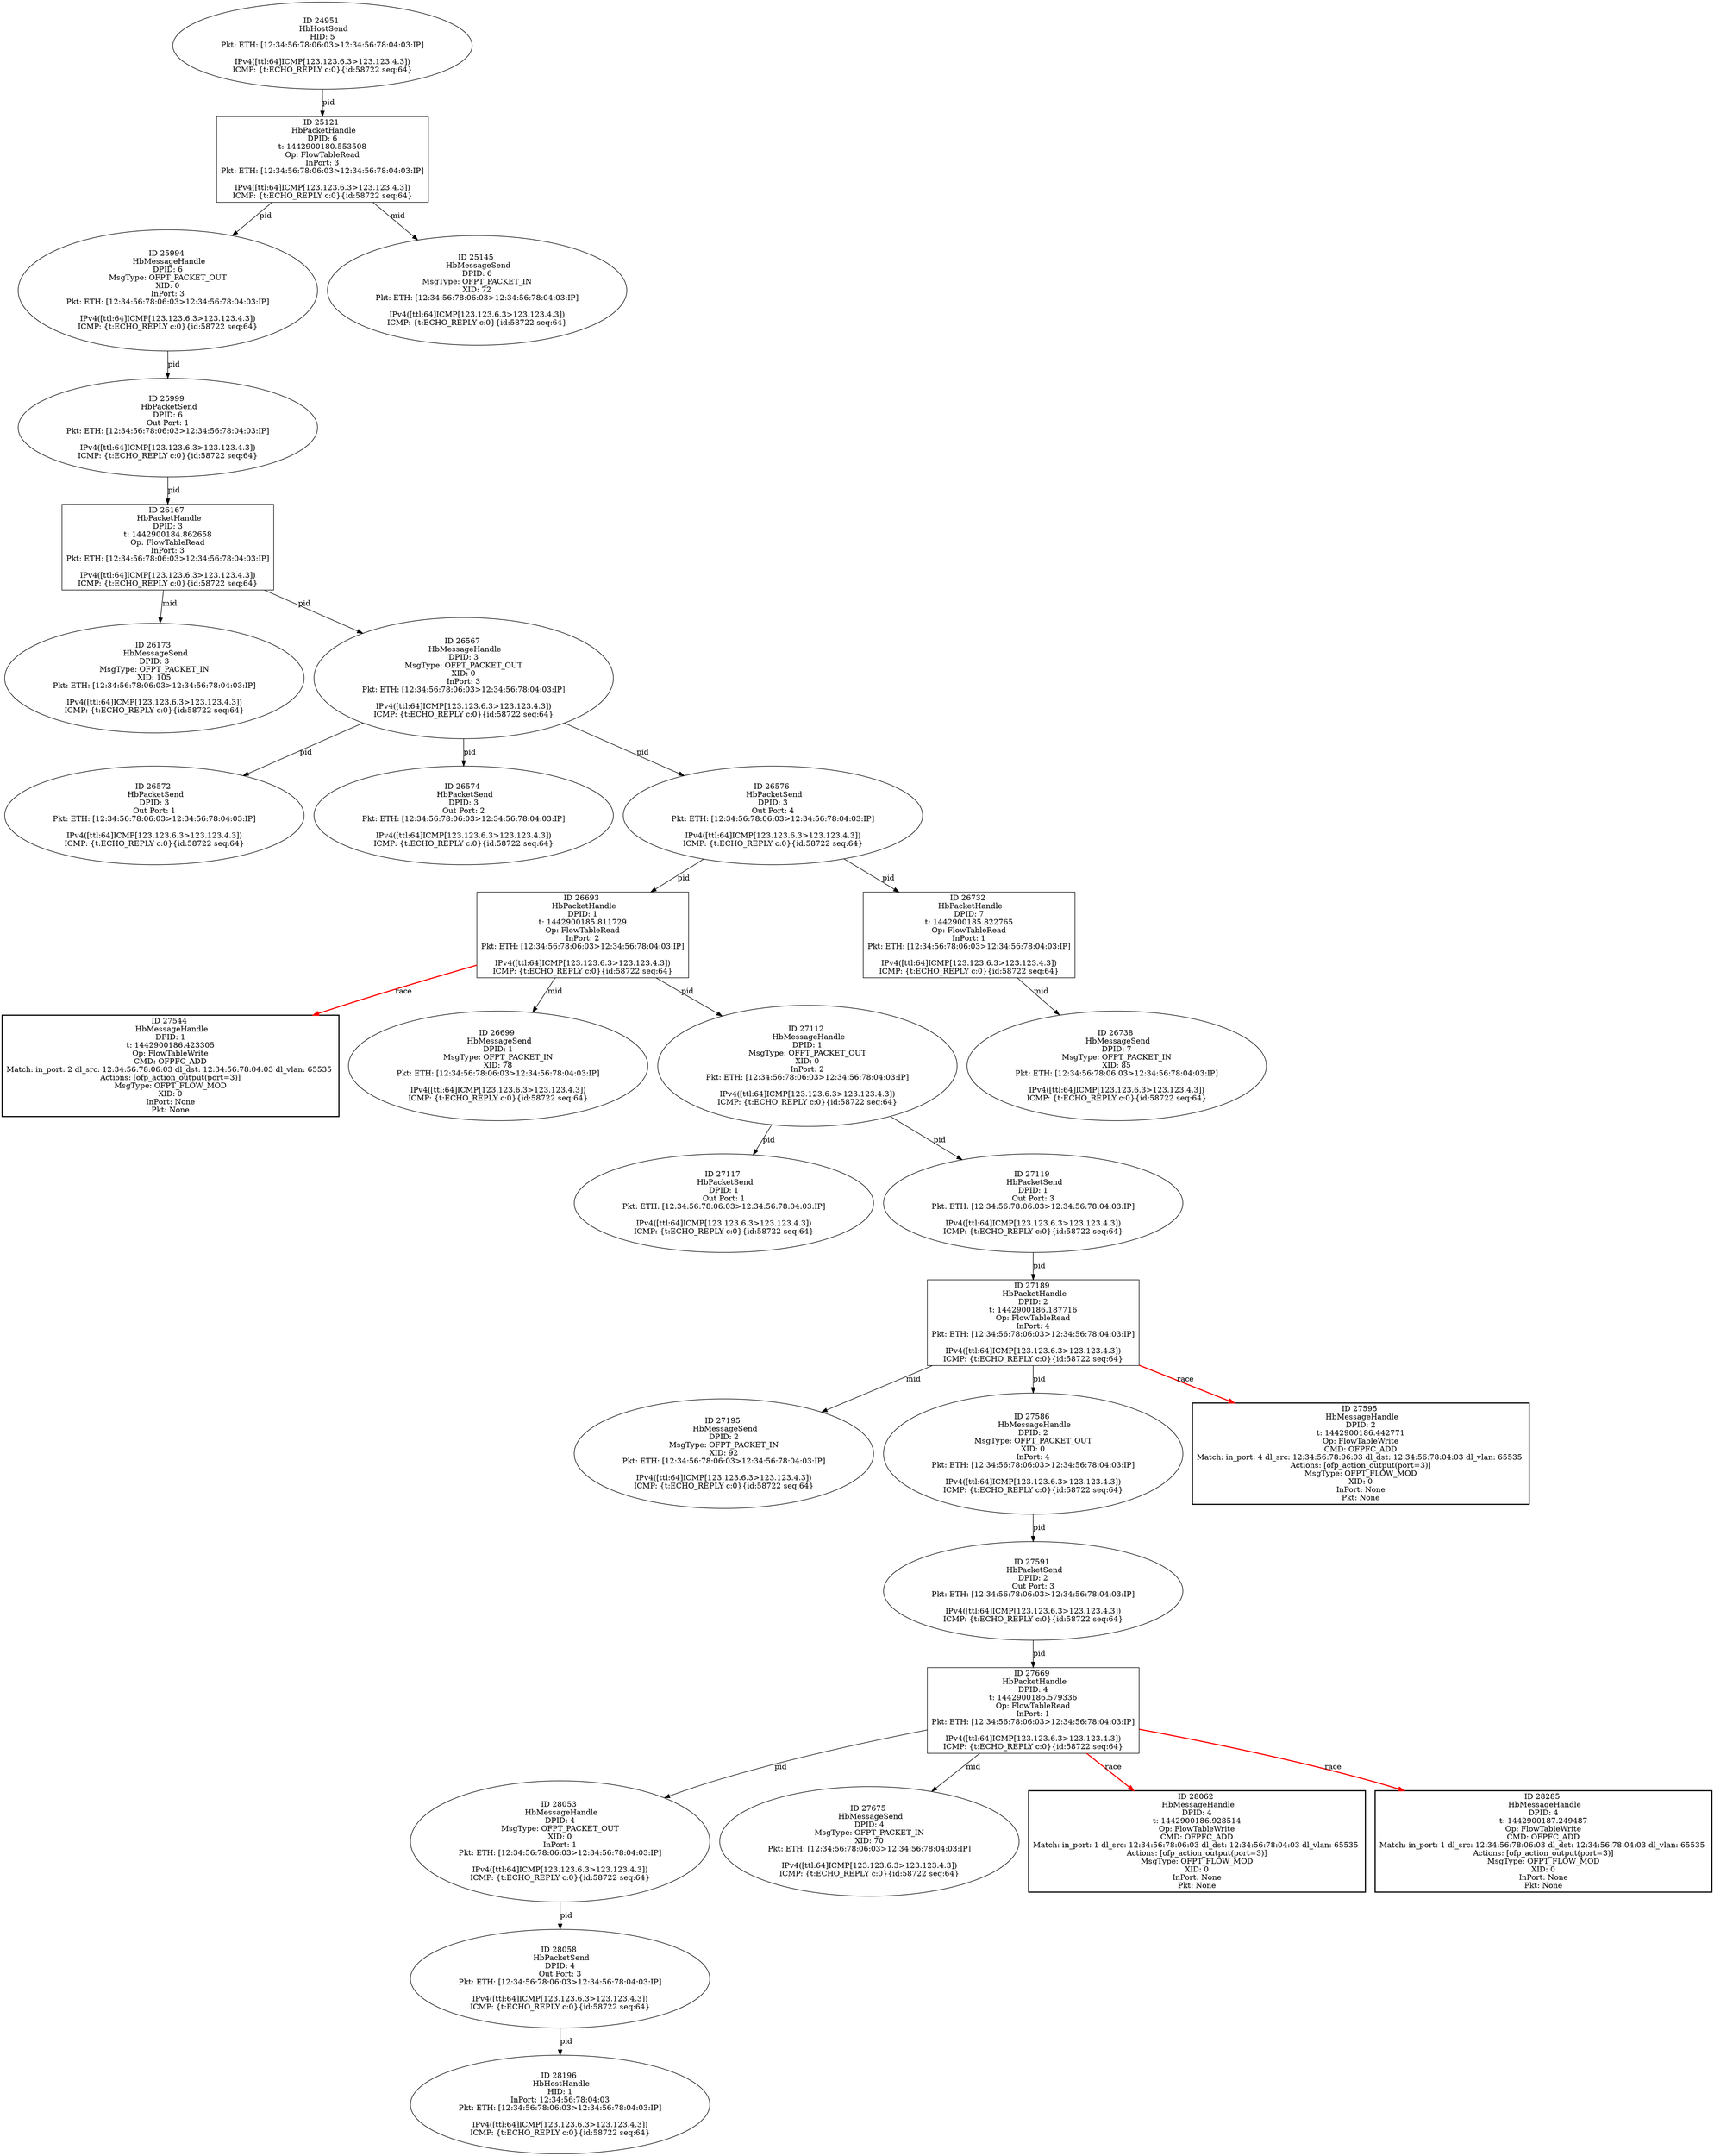 strict digraph G {
25994 [shape=oval, event=<hb_events.HbMessageHandle object at 0x10d7c3bd0>, label="ID 25994 
 HbMessageHandle
DPID: 6
MsgType: OFPT_PACKET_OUT
XID: 0
InPort: 3
Pkt: ETH: [12:34:56:78:06:03>12:34:56:78:04:03:IP]

IPv4([ttl:64]ICMP[123.123.6.3>123.123.4.3])
ICMP: {t:ECHO_REPLY c:0}{id:58722 seq:64}"];
25999 [shape=oval, event=<hb_events.HbPacketSend object at 0x10d7cb350>, label="ID 25999 
 HbPacketSend
DPID: 6
Out Port: 1
Pkt: ETH: [12:34:56:78:06:03>12:34:56:78:04:03:IP]

IPv4([ttl:64]ICMP[123.123.6.3>123.123.4.3])
ICMP: {t:ECHO_REPLY c:0}{id:58722 seq:64}"];
28053 [shape=oval, event=<hb_events.HbMessageHandle object at 0x10db52750>, label="ID 28053 
 HbMessageHandle
DPID: 4
MsgType: OFPT_PACKET_OUT
XID: 0
InPort: 1
Pkt: ETH: [12:34:56:78:06:03>12:34:56:78:04:03:IP]

IPv4([ttl:64]ICMP[123.123.6.3>123.123.4.3])
ICMP: {t:ECHO_REPLY c:0}{id:58722 seq:64}"];
27544 [shape=box, style=bold, event=<hb_events.HbMessageHandle object at 0x10da388d0>, label="ID 27544 
 HbMessageHandle
DPID: 1
t: 1442900186.423305
Op: FlowTableWrite
CMD: OFPFC_ADD
Match: in_port: 2 dl_src: 12:34:56:78:06:03 dl_dst: 12:34:56:78:04:03 dl_vlan: 65535 
Actions: [ofp_action_output(port=3)]
MsgType: OFPT_FLOW_MOD
XID: 0
InPort: None
Pkt: None"];
28058 [shape=oval, event=<hb_events.HbPacketSend object at 0x10db52c50>, label="ID 28058 
 HbPacketSend
DPID: 4
Out Port: 3
Pkt: ETH: [12:34:56:78:06:03>12:34:56:78:04:03:IP]

IPv4([ttl:64]ICMP[123.123.6.3>123.123.4.3])
ICMP: {t:ECHO_REPLY c:0}{id:58722 seq:64}"];
27675 [shape=oval, event=<hb_events.HbMessageSend object at 0x10da5a490>, label="ID 27675 
 HbMessageSend
DPID: 4
MsgType: OFPT_PACKET_IN
XID: 70
Pkt: ETH: [12:34:56:78:06:03>12:34:56:78:04:03:IP]

IPv4([ttl:64]ICMP[123.123.6.3>123.123.4.3])
ICMP: {t:ECHO_REPLY c:0}{id:58722 seq:64}"];
28062 [shape=box, style=bold, event=<hb_events.HbMessageHandle object at 0x10db5a0d0>, label="ID 28062 
 HbMessageHandle
DPID: 4
t: 1442900186.928514
Op: FlowTableWrite
CMD: OFPFC_ADD
Match: in_port: 1 dl_src: 12:34:56:78:06:03 dl_dst: 12:34:56:78:04:03 dl_vlan: 65535 
Actions: [ofp_action_output(port=3)]
MsgType: OFPT_FLOW_MOD
XID: 0
InPort: None
Pkt: None"];
25121 [shape=box, event=<hb_events.HbPacketHandle object at 0x10d4544d0>, label="ID 25121 
 HbPacketHandle
DPID: 6
t: 1442900180.553508
Op: FlowTableRead
InPort: 3
Pkt: ETH: [12:34:56:78:06:03>12:34:56:78:04:03:IP]

IPv4([ttl:64]ICMP[123.123.6.3>123.123.4.3])
ICMP: {t:ECHO_REPLY c:0}{id:58722 seq:64}"];
28196 [shape=oval, event=<hb_events.HbHostHandle object at 0x10db96e90>, label="ID 28196 
 HbHostHandle
HID: 1
InPort: 12:34:56:78:04:03
Pkt: ETH: [12:34:56:78:06:03>12:34:56:78:04:03:IP]

IPv4([ttl:64]ICMP[123.123.6.3>123.123.4.3])
ICMP: {t:ECHO_REPLY c:0}{id:58722 seq:64}"];
27591 [shape=oval, event=<hb_events.HbPacketSend object at 0x10da4c4d0>, label="ID 27591 
 HbPacketSend
DPID: 2
Out Port: 3
Pkt: ETH: [12:34:56:78:06:03>12:34:56:78:04:03:IP]

IPv4([ttl:64]ICMP[123.123.6.3>123.123.4.3])
ICMP: {t:ECHO_REPLY c:0}{id:58722 seq:64}"];
27189 [shape=box, event=<hb_events.HbPacketHandle object at 0x10d9a6ed0>, label="ID 27189 
 HbPacketHandle
DPID: 2
t: 1442900186.187716
Op: FlowTableRead
InPort: 4
Pkt: ETH: [12:34:56:78:06:03>12:34:56:78:04:03:IP]

IPv4([ttl:64]ICMP[123.123.6.3>123.123.4.3])
ICMP: {t:ECHO_REPLY c:0}{id:58722 seq:64}"];
26167 [shape=box, event=<hb_events.HbPacketHandle object at 0x10d7ebc10>, label="ID 26167 
 HbPacketHandle
DPID: 3
t: 1442900184.862658
Op: FlowTableRead
InPort: 3
Pkt: ETH: [12:34:56:78:06:03>12:34:56:78:04:03:IP]

IPv4([ttl:64]ICMP[123.123.6.3>123.123.4.3])
ICMP: {t:ECHO_REPLY c:0}{id:58722 seq:64}"];
25145 [shape=oval, event=<hb_events.HbMessageSend object at 0x10d4c2d10>, label="ID 25145 
 HbMessageSend
DPID: 6
MsgType: OFPT_PACKET_IN
XID: 72
Pkt: ETH: [12:34:56:78:06:03>12:34:56:78:04:03:IP]

IPv4([ttl:64]ICMP[123.123.6.3>123.123.4.3])
ICMP: {t:ECHO_REPLY c:0}{id:58722 seq:64}"];
27195 [shape=oval, event=<hb_events.HbMessageSend object at 0x10d9ac9d0>, label="ID 27195 
 HbMessageSend
DPID: 2
MsgType: OFPT_PACKET_IN
XID: 92
Pkt: ETH: [12:34:56:78:06:03>12:34:56:78:04:03:IP]

IPv4([ttl:64]ICMP[123.123.6.3>123.123.4.3])
ICMP: {t:ECHO_REPLY c:0}{id:58722 seq:64}"];
26173 [shape=oval, event=<hb_events.HbMessageSend object at 0x10d7f8190>, label="ID 26173 
 HbMessageSend
DPID: 3
MsgType: OFPT_PACKET_IN
XID: 105
Pkt: ETH: [12:34:56:78:06:03>12:34:56:78:04:03:IP]

IPv4([ttl:64]ICMP[123.123.6.3>123.123.4.3])
ICMP: {t:ECHO_REPLY c:0}{id:58722 seq:64}"];
27586 [shape=oval, event=<hb_events.HbMessageHandle object at 0x10da45bd0>, label="ID 27586 
 HbMessageHandle
DPID: 2
MsgType: OFPT_PACKET_OUT
XID: 0
InPort: 4
Pkt: ETH: [12:34:56:78:06:03>12:34:56:78:04:03:IP]

IPv4([ttl:64]ICMP[123.123.6.3>123.123.4.3])
ICMP: {t:ECHO_REPLY c:0}{id:58722 seq:64}"];
27595 [shape=box, style=bold, event=<hb_events.HbMessageHandle object at 0x10da4c890>, label="ID 27595 
 HbMessageHandle
DPID: 2
t: 1442900186.442771
Op: FlowTableWrite
CMD: OFPFC_ADD
Match: in_port: 4 dl_src: 12:34:56:78:06:03 dl_dst: 12:34:56:78:04:03 dl_vlan: 65535 
Actions: [ofp_action_output(port=3)]
MsgType: OFPT_FLOW_MOD
XID: 0
InPort: None
Pkt: None"];
26693 [shape=box, event=<hb_events.HbPacketHandle object at 0x10d8d7e10>, label="ID 26693 
 HbPacketHandle
DPID: 1
t: 1442900185.811729
Op: FlowTableRead
InPort: 2
Pkt: ETH: [12:34:56:78:06:03>12:34:56:78:04:03:IP]

IPv4([ttl:64]ICMP[123.123.6.3>123.123.4.3])
ICMP: {t:ECHO_REPLY c:0}{id:58722 seq:64}"];
26567 [shape=oval, event=<hb_events.HbMessageHandle object at 0x10d8bfcd0>, label="ID 26567 
 HbMessageHandle
DPID: 3
MsgType: OFPT_PACKET_OUT
XID: 0
InPort: 3
Pkt: ETH: [12:34:56:78:06:03>12:34:56:78:04:03:IP]

IPv4([ttl:64]ICMP[123.123.6.3>123.123.4.3])
ICMP: {t:ECHO_REPLY c:0}{id:58722 seq:64}"];
26699 [shape=oval, event=<hb_events.HbMessageSend object at 0x10d8f9590>, label="ID 26699 
 HbMessageSend
DPID: 1
MsgType: OFPT_PACKET_IN
XID: 78
Pkt: ETH: [12:34:56:78:06:03>12:34:56:78:04:03:IP]

IPv4([ttl:64]ICMP[123.123.6.3>123.123.4.3])
ICMP: {t:ECHO_REPLY c:0}{id:58722 seq:64}"];
26572 [shape=oval, event=<hb_events.HbPacketSend object at 0x10d8c6210>, label="ID 26572 
 HbPacketSend
DPID: 3
Out Port: 1
Pkt: ETH: [12:34:56:78:06:03>12:34:56:78:04:03:IP]

IPv4([ttl:64]ICMP[123.123.6.3>123.123.4.3])
ICMP: {t:ECHO_REPLY c:0}{id:58722 seq:64}"];
26574 [shape=oval, event=<hb_events.HbPacketSend object at 0x10d8c6450>, label="ID 26574 
 HbPacketSend
DPID: 3
Out Port: 2
Pkt: ETH: [12:34:56:78:06:03>12:34:56:78:04:03:IP]

IPv4([ttl:64]ICMP[123.123.6.3>123.123.4.3])
ICMP: {t:ECHO_REPLY c:0}{id:58722 seq:64}"];
26576 [shape=oval, event=<hb_events.HbPacketSend object at 0x10d8c6690>, label="ID 26576 
 HbPacketSend
DPID: 3
Out Port: 4
Pkt: ETH: [12:34:56:78:06:03>12:34:56:78:04:03:IP]

IPv4([ttl:64]ICMP[123.123.6.3>123.123.4.3])
ICMP: {t:ECHO_REPLY c:0}{id:58722 seq:64}"];
27112 [shape=oval, event=<hb_events.HbMessageHandle object at 0x10d98cf50>, label="ID 27112 
 HbMessageHandle
DPID: 1
MsgType: OFPT_PACKET_OUT
XID: 0
InPort: 2
Pkt: ETH: [12:34:56:78:06:03>12:34:56:78:04:03:IP]

IPv4([ttl:64]ICMP[123.123.6.3>123.123.4.3])
ICMP: {t:ECHO_REPLY c:0}{id:58722 seq:64}"];
26732 [shape=box, event=<hb_events.HbPacketHandle object at 0x10d8ffed0>, label="ID 26732 
 HbPacketHandle
DPID: 7
t: 1442900185.822765
Op: FlowTableRead
InPort: 1
Pkt: ETH: [12:34:56:78:06:03>12:34:56:78:04:03:IP]

IPv4([ttl:64]ICMP[123.123.6.3>123.123.4.3])
ICMP: {t:ECHO_REPLY c:0}{id:58722 seq:64}"];
27117 [shape=oval, event=<hb_events.HbPacketSend object at 0x10d987490>, label="ID 27117 
 HbPacketSend
DPID: 1
Out Port: 1
Pkt: ETH: [12:34:56:78:06:03>12:34:56:78:04:03:IP]

IPv4([ttl:64]ICMP[123.123.6.3>123.123.4.3])
ICMP: {t:ECHO_REPLY c:0}{id:58722 seq:64}"];
27119 [shape=oval, event=<hb_events.HbPacketSend object at 0x10d9876d0>, label="ID 27119 
 HbPacketSend
DPID: 1
Out Port: 3
Pkt: ETH: [12:34:56:78:06:03>12:34:56:78:04:03:IP]

IPv4([ttl:64]ICMP[123.123.6.3>123.123.4.3])
ICMP: {t:ECHO_REPLY c:0}{id:58722 seq:64}"];
26738 [shape=oval, event=<hb_events.HbMessageSend object at 0x10d9069d0>, label="ID 26738 
 HbMessageSend
DPID: 7
MsgType: OFPT_PACKET_IN
XID: 85
Pkt: ETH: [12:34:56:78:06:03>12:34:56:78:04:03:IP]

IPv4([ttl:64]ICMP[123.123.6.3>123.123.4.3])
ICMP: {t:ECHO_REPLY c:0}{id:58722 seq:64}"];
24951 [shape=oval, event=<hb_events.HbHostSend object at 0x10d3fa550>, label="ID 24951 
 HbHostSend
HID: 5
Pkt: ETH: [12:34:56:78:06:03>12:34:56:78:04:03:IP]

IPv4([ttl:64]ICMP[123.123.6.3>123.123.4.3])
ICMP: {t:ECHO_REPLY c:0}{id:58722 seq:64}"];
28285 [shape=box, style=bold, event=<hb_events.HbMessageHandle object at 0x10dbddf50>, label="ID 28285 
 HbMessageHandle
DPID: 4
t: 1442900187.249487
Op: FlowTableWrite
CMD: OFPFC_ADD
Match: in_port: 1 dl_src: 12:34:56:78:06:03 dl_dst: 12:34:56:78:04:03 dl_vlan: 65535 
Actions: [ofp_action_output(port=3)]
MsgType: OFPT_FLOW_MOD
XID: 0
InPort: None
Pkt: None"];
27669 [shape=box, event=<hb_events.HbPacketHandle object at 0x10da662d0>, label="ID 27669 
 HbPacketHandle
DPID: 4
t: 1442900186.579336
Op: FlowTableRead
InPort: 1
Pkt: ETH: [12:34:56:78:06:03>12:34:56:78:04:03:IP]

IPv4([ttl:64]ICMP[123.123.6.3>123.123.4.3])
ICMP: {t:ECHO_REPLY c:0}{id:58722 seq:64}"];
25994 -> 25999  [rel=pid, label=pid];
25999 -> 26167  [rel=pid, label=pid];
28053 -> 28058  [rel=pid, label=pid];
28058 -> 28196  [rel=pid, label=pid];
25121 -> 25145  [rel=mid, label=mid];
25121 -> 25994  [rel=pid, label=pid];
26567 -> 26576  [rel=pid, label=pid];
26567 -> 26572  [rel=pid, label=pid];
26567 -> 26574  [rel=pid, label=pid];
27189 -> 27586  [rel=pid, label=pid];
27189 -> 27195  [rel=mid, label=mid];
27189 -> 27595  [harmful=True, color=red, style=bold, rel=race, label=race];
26167 -> 26173  [rel=mid, label=mid];
26167 -> 26567  [rel=pid, label=pid];
27586 -> 27591  [rel=pid, label=pid];
26693 -> 27112  [rel=pid, label=pid];
26693 -> 27544  [harmful=True, color=red, style=bold, rel=race, label=race];
26693 -> 26699  [rel=mid, label=mid];
27591 -> 27669  [rel=pid, label=pid];
26576 -> 26732  [rel=pid, label=pid];
26576 -> 26693  [rel=pid, label=pid];
27112 -> 27117  [rel=pid, label=pid];
27112 -> 27119  [rel=pid, label=pid];
26732 -> 26738  [rel=mid, label=mid];
27119 -> 27189  [rel=pid, label=pid];
24951 -> 25121  [rel=pid, label=pid];
27669 -> 27675  [rel=mid, label=mid];
27669 -> 28053  [rel=pid, label=pid];
27669 -> 28062  [harmful=True, color=red, style=bold, rel=race, label=race];
27669 -> 28285  [harmful=True, color=red, style=bold, rel=race, label=race];
}
